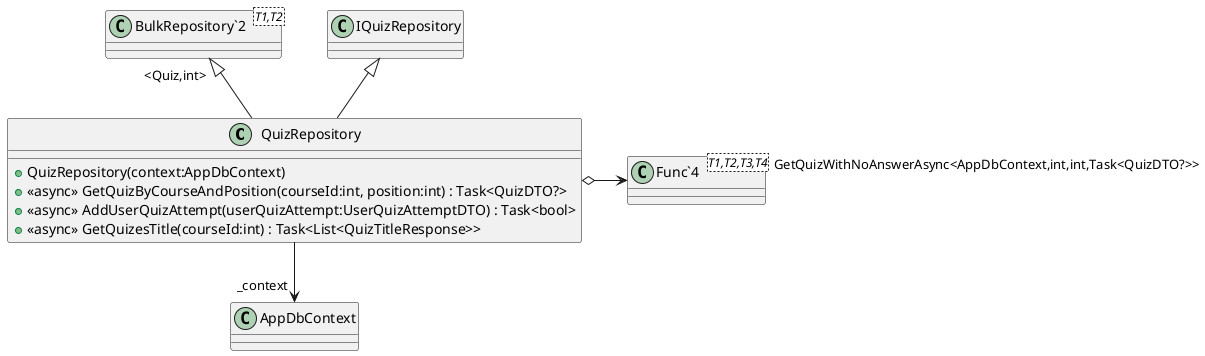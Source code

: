 @startuml
class QuizRepository {
    + QuizRepository(context:AppDbContext)
    + <<async>> GetQuizByCourseAndPosition(courseId:int, position:int) : Task<QuizDTO?>
    + <<async>> AddUserQuizAttempt(userQuizAttempt:UserQuizAttemptDTO) : Task<bool>
    + <<async>> GetQuizesTitle(courseId:int) : Task<List<QuizTitleResponse>>
}
class "BulkRepository`2"<T1,T2> {
}
class "Func`4"<T1,T2,T3,T4> {
}
"BulkRepository`2" "<Quiz,int>" <|-- QuizRepository
IQuizRepository <|-- QuizRepository
QuizRepository --> "_context" AppDbContext
QuizRepository o-> "GetQuizWithNoAnswerAsync<AppDbContext,int,int,Task<QuizDTO?>>" "Func`4"
@enduml
